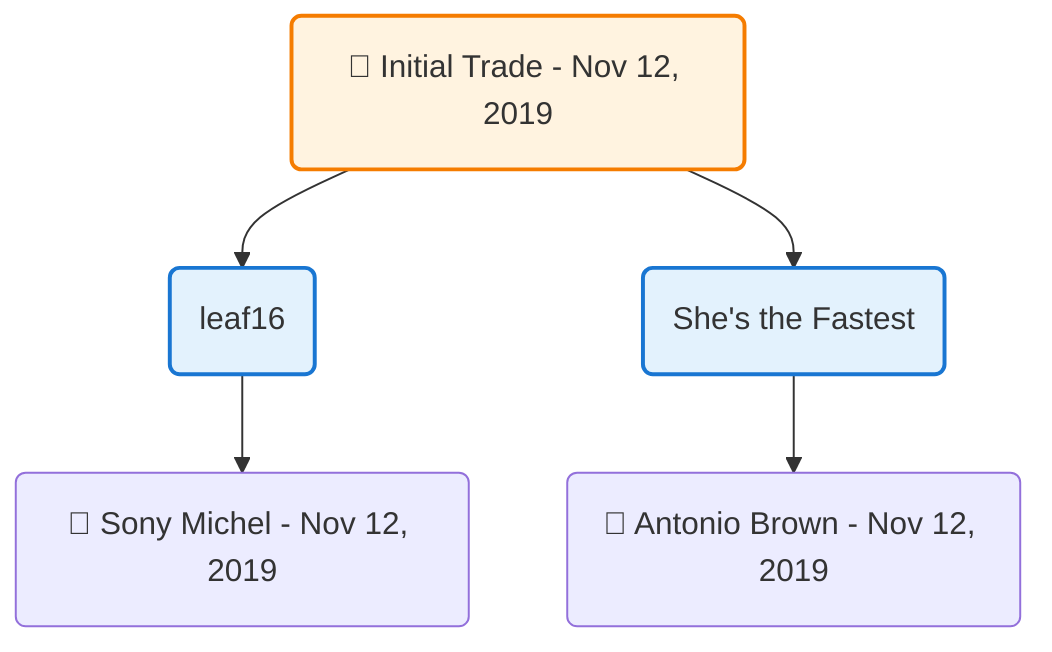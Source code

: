 flowchart TD

    TRADE_MAIN("🔄 Initial Trade - Nov 12, 2019")
    TEAM_1("leaf16")
    TEAM_2("She's the Fastest")
    NODE_2bdf1d7d-2b13-4085-8bcf-3f978a8d1034("🔄 Sony Michel - Nov 12, 2019")
    NODE_aa16e8cf-cd21-4c91-9dfe-daa5f4eab9e7("🔄 Antonio Brown - Nov 12, 2019")

    TRADE_MAIN --> TEAM_1
    TRADE_MAIN --> TEAM_2
    TEAM_1 --> NODE_2bdf1d7d-2b13-4085-8bcf-3f978a8d1034
    TEAM_2 --> NODE_aa16e8cf-cd21-4c91-9dfe-daa5f4eab9e7

    %% Node styling
    classDef teamNode fill:#e3f2fd,stroke:#1976d2,stroke-width:2px
    classDef tradeNode fill:#fff3e0,stroke:#f57c00,stroke-width:2px
    classDef playerNode fill:#f3e5f5,stroke:#7b1fa2,stroke-width:1px
    classDef nonRootPlayerNode fill:#f5f5f5,stroke:#757575,stroke-width:1px
    classDef endNode fill:#ffebee,stroke:#c62828,stroke-width:2px
    classDef waiverNode fill:#e8f5e8,stroke:#388e3c,stroke-width:2px
    classDef championshipNode fill:#fff9c4,stroke:#f57f17,stroke-width:3px

    class TEAM_1,TEAM_2 teamNode
    class TRADE_MAIN tradeNode